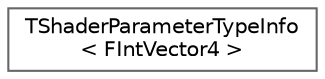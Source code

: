 digraph "Graphical Class Hierarchy"
{
 // INTERACTIVE_SVG=YES
 // LATEX_PDF_SIZE
  bgcolor="transparent";
  edge [fontname=Helvetica,fontsize=10,labelfontname=Helvetica,labelfontsize=10];
  node [fontname=Helvetica,fontsize=10,shape=box,height=0.2,width=0.4];
  rankdir="LR";
  Node0 [id="Node000000",label="TShaderParameterTypeInfo\l\< FIntVector4 \>",height=0.2,width=0.4,color="grey40", fillcolor="white", style="filled",URL="$dd/df9/structTShaderParameterTypeInfo_3_01FIntVector4_01_4.html",tooltip=" "];
}
